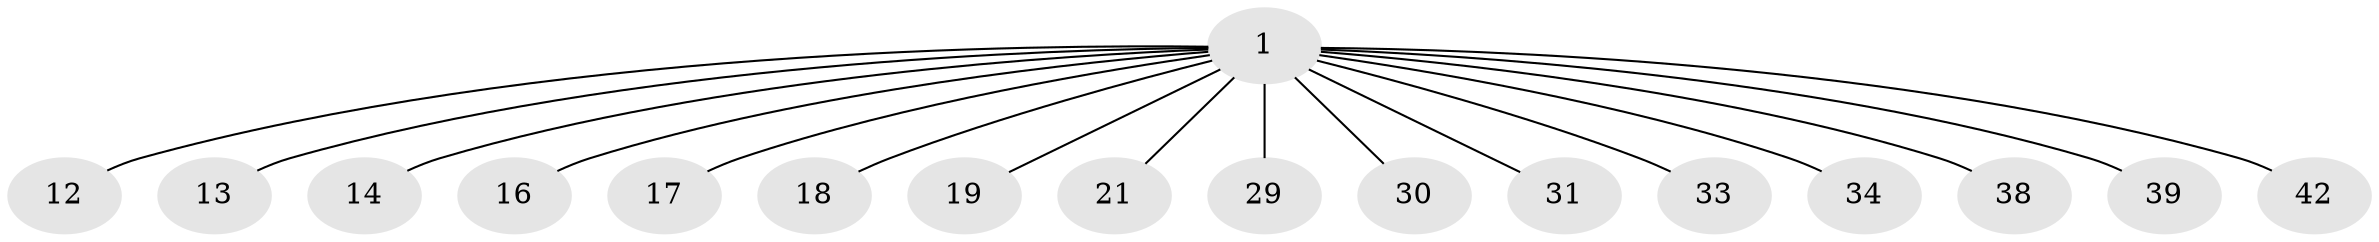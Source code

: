 // original degree distribution, {13: 0.019230769230769232, 16: 0.038461538461538464, 12: 0.038461538461538464, 21: 0.038461538461538464, 14: 0.038461538461538464, 19: 0.019230769230769232, 3: 0.23076923076923078, 2: 0.5384615384615384, 4: 0.038461538461538464}
// Generated by graph-tools (version 1.1) at 2025/17/03/04/25 18:17:15]
// undirected, 17 vertices, 16 edges
graph export_dot {
graph [start="1"]
  node [color=gray90,style=filled];
  1 [super="+43+26+23+20+2+8+7"];
  12 [super="+22"];
  13;
  14 [super="+46"];
  16;
  17;
  18;
  19;
  21 [super="+28"];
  29;
  30 [super="+52"];
  31 [super="+37"];
  33;
  34;
  38;
  39;
  42;
  1 -- 42 [weight=2];
  1 -- 31 [weight=3];
  1 -- 13 [weight=2];
  1 -- 14 [weight=2];
  1 -- 16;
  1 -- 17 [weight=2];
  1 -- 18 [weight=2];
  1 -- 19 [weight=2];
  1 -- 21 [weight=3];
  1 -- 29 [weight=3];
  1 -- 30 [weight=2];
  1 -- 33 [weight=2];
  1 -- 34 [weight=2];
  1 -- 38 [weight=2];
  1 -- 39 [weight=2];
  1 -- 12 [weight=3];
}
